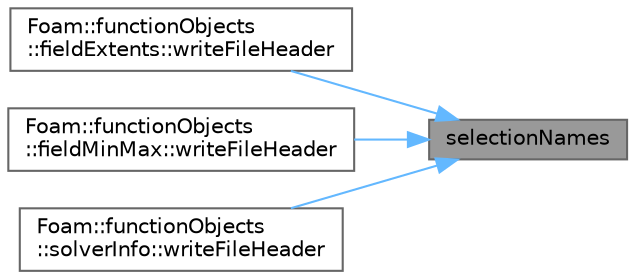 digraph "selectionNames"
{
 // LATEX_PDF_SIZE
  bgcolor="transparent";
  edge [fontname=Helvetica,fontsize=10,labelfontname=Helvetica,labelfontsize=10];
  node [fontname=Helvetica,fontsize=10,shape=box,height=0.2,width=0.4];
  rankdir="RL";
  Node1 [id="Node000001",label="selectionNames",height=0.2,width=0.4,color="gray40", fillcolor="grey60", style="filled", fontcolor="black",tooltip=" "];
  Node1 -> Node2 [id="edge1_Node000001_Node000002",dir="back",color="steelblue1",style="solid",tooltip=" "];
  Node2 [id="Node000002",label="Foam::functionObjects\l::fieldExtents::writeFileHeader",height=0.2,width=0.4,color="grey40", fillcolor="white", style="filled",URL="$classFoam_1_1functionObjects_1_1fieldExtents.html#ad0c7a238f021a605e38a115efbb20aa3",tooltip=" "];
  Node1 -> Node3 [id="edge2_Node000001_Node000003",dir="back",color="steelblue1",style="solid",tooltip=" "];
  Node3 [id="Node000003",label="Foam::functionObjects\l::fieldMinMax::writeFileHeader",height=0.2,width=0.4,color="grey40", fillcolor="white", style="filled",URL="$classFoam_1_1functionObjects_1_1fieldMinMax.html#ad0c7a238f021a605e38a115efbb20aa3",tooltip=" "];
  Node1 -> Node4 [id="edge3_Node000001_Node000004",dir="back",color="steelblue1",style="solid",tooltip=" "];
  Node4 [id="Node000004",label="Foam::functionObjects\l::solverInfo::writeFileHeader",height=0.2,width=0.4,color="grey40", fillcolor="white", style="filled",URL="$classFoam_1_1functionObjects_1_1solverInfo.html#ad0c7a238f021a605e38a115efbb20aa3",tooltip=" "];
}
